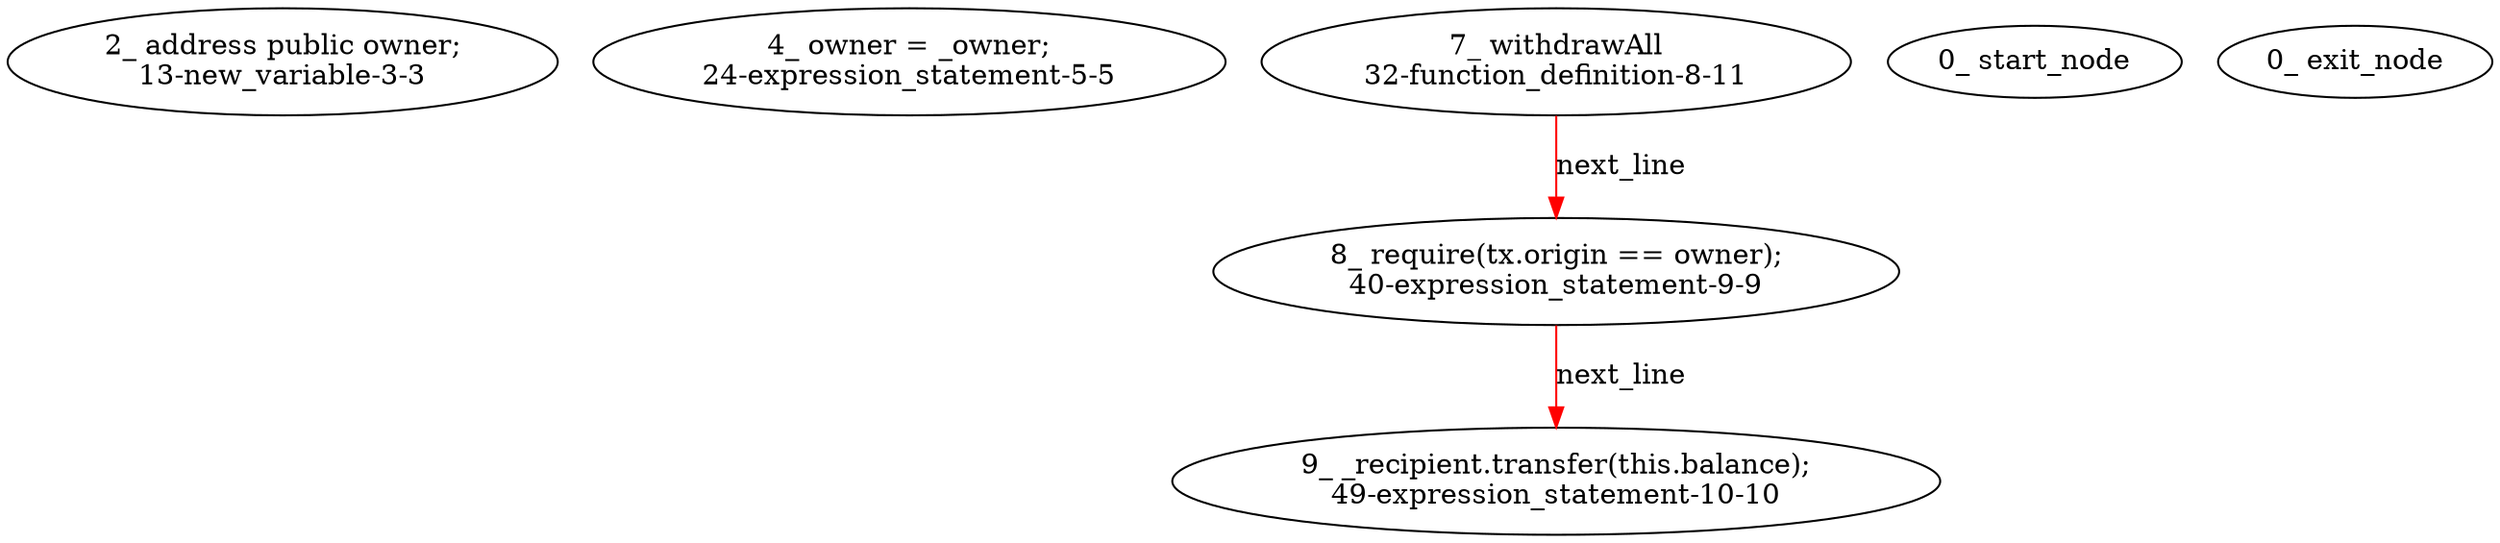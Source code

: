 digraph  {
13 [label="2_ address public owner;\n13-new_variable-3-3", type_label=new_variable];
24 [label="4_ owner = _owner;\n24-expression_statement-5-5", type_label=expression_statement];
32 [label="7_ withdrawAll\n32-function_definition-8-11", type_label=function_definition];
40 [label="8_ require(tx.origin == owner);\n40-expression_statement-9-9", type_label=expression_statement];
49 [label="9_ _recipient.transfer(this.balance);\n49-expression_statement-10-10", type_label=expression_statement];
1 [label="0_ start_node", type_label=start];
2 [label="0_ exit_node", type_label=exit];
32 -> 40  [color=red, controlflow_type=next_line, edge_type=CFG_edge, key=0, label=next_line];
40 -> 49  [color=red, controlflow_type=next_line, edge_type=CFG_edge, key=0, label=next_line];
}
